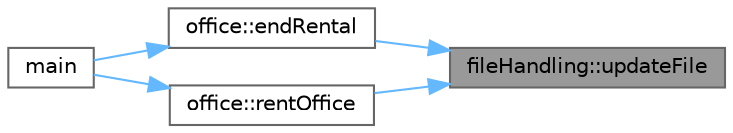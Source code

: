 digraph "fileHandling::updateFile"
{
 // LATEX_PDF_SIZE
  bgcolor="transparent";
  edge [fontname=Helvetica,fontsize=10,labelfontname=Helvetica,labelfontsize=10];
  node [fontname=Helvetica,fontsize=10,shape=box,height=0.2,width=0.4];
  rankdir="RL";
  Node1 [id="Node000001",label="fileHandling::updateFile",height=0.2,width=0.4,color="gray40", fillcolor="grey60", style="filled", fontcolor="black",tooltip=" "];
  Node1 -> Node2 [id="edge1_Node000001_Node000002",dir="back",color="steelblue1",style="solid",tooltip=" "];
  Node2 [id="Node000002",label="office::endRental",height=0.2,width=0.4,color="grey40", fillcolor="white", style="filled",URL="$classoffice.html#aeaf5d37ae0c53f2b1b81bf83af292933",tooltip="Ends the rental of an office, making it available again."];
  Node2 -> Node3 [id="edge2_Node000002_Node000003",dir="back",color="steelblue1",style="solid",tooltip=" "];
  Node3 [id="Node000003",label="main",height=0.2,width=0.4,color="grey40", fillcolor="white", style="filled",URL="$main_8cpp.html#ae66f6b31b5ad750f1fe042a706a4e3d4",tooltip=" "];
  Node1 -> Node4 [id="edge3_Node000001_Node000004",dir="back",color="steelblue1",style="solid",tooltip=" "];
  Node4 [id="Node000004",label="office::rentOffice",height=0.2,width=0.4,color="grey40", fillcolor="white", style="filled",URL="$classoffice.html#add96666ca2b1aa88a8f694afdfd7b7d1",tooltip="Rents an office to a specified client."];
  Node4 -> Node3 [id="edge4_Node000004_Node000003",dir="back",color="steelblue1",style="solid",tooltip=" "];
}
